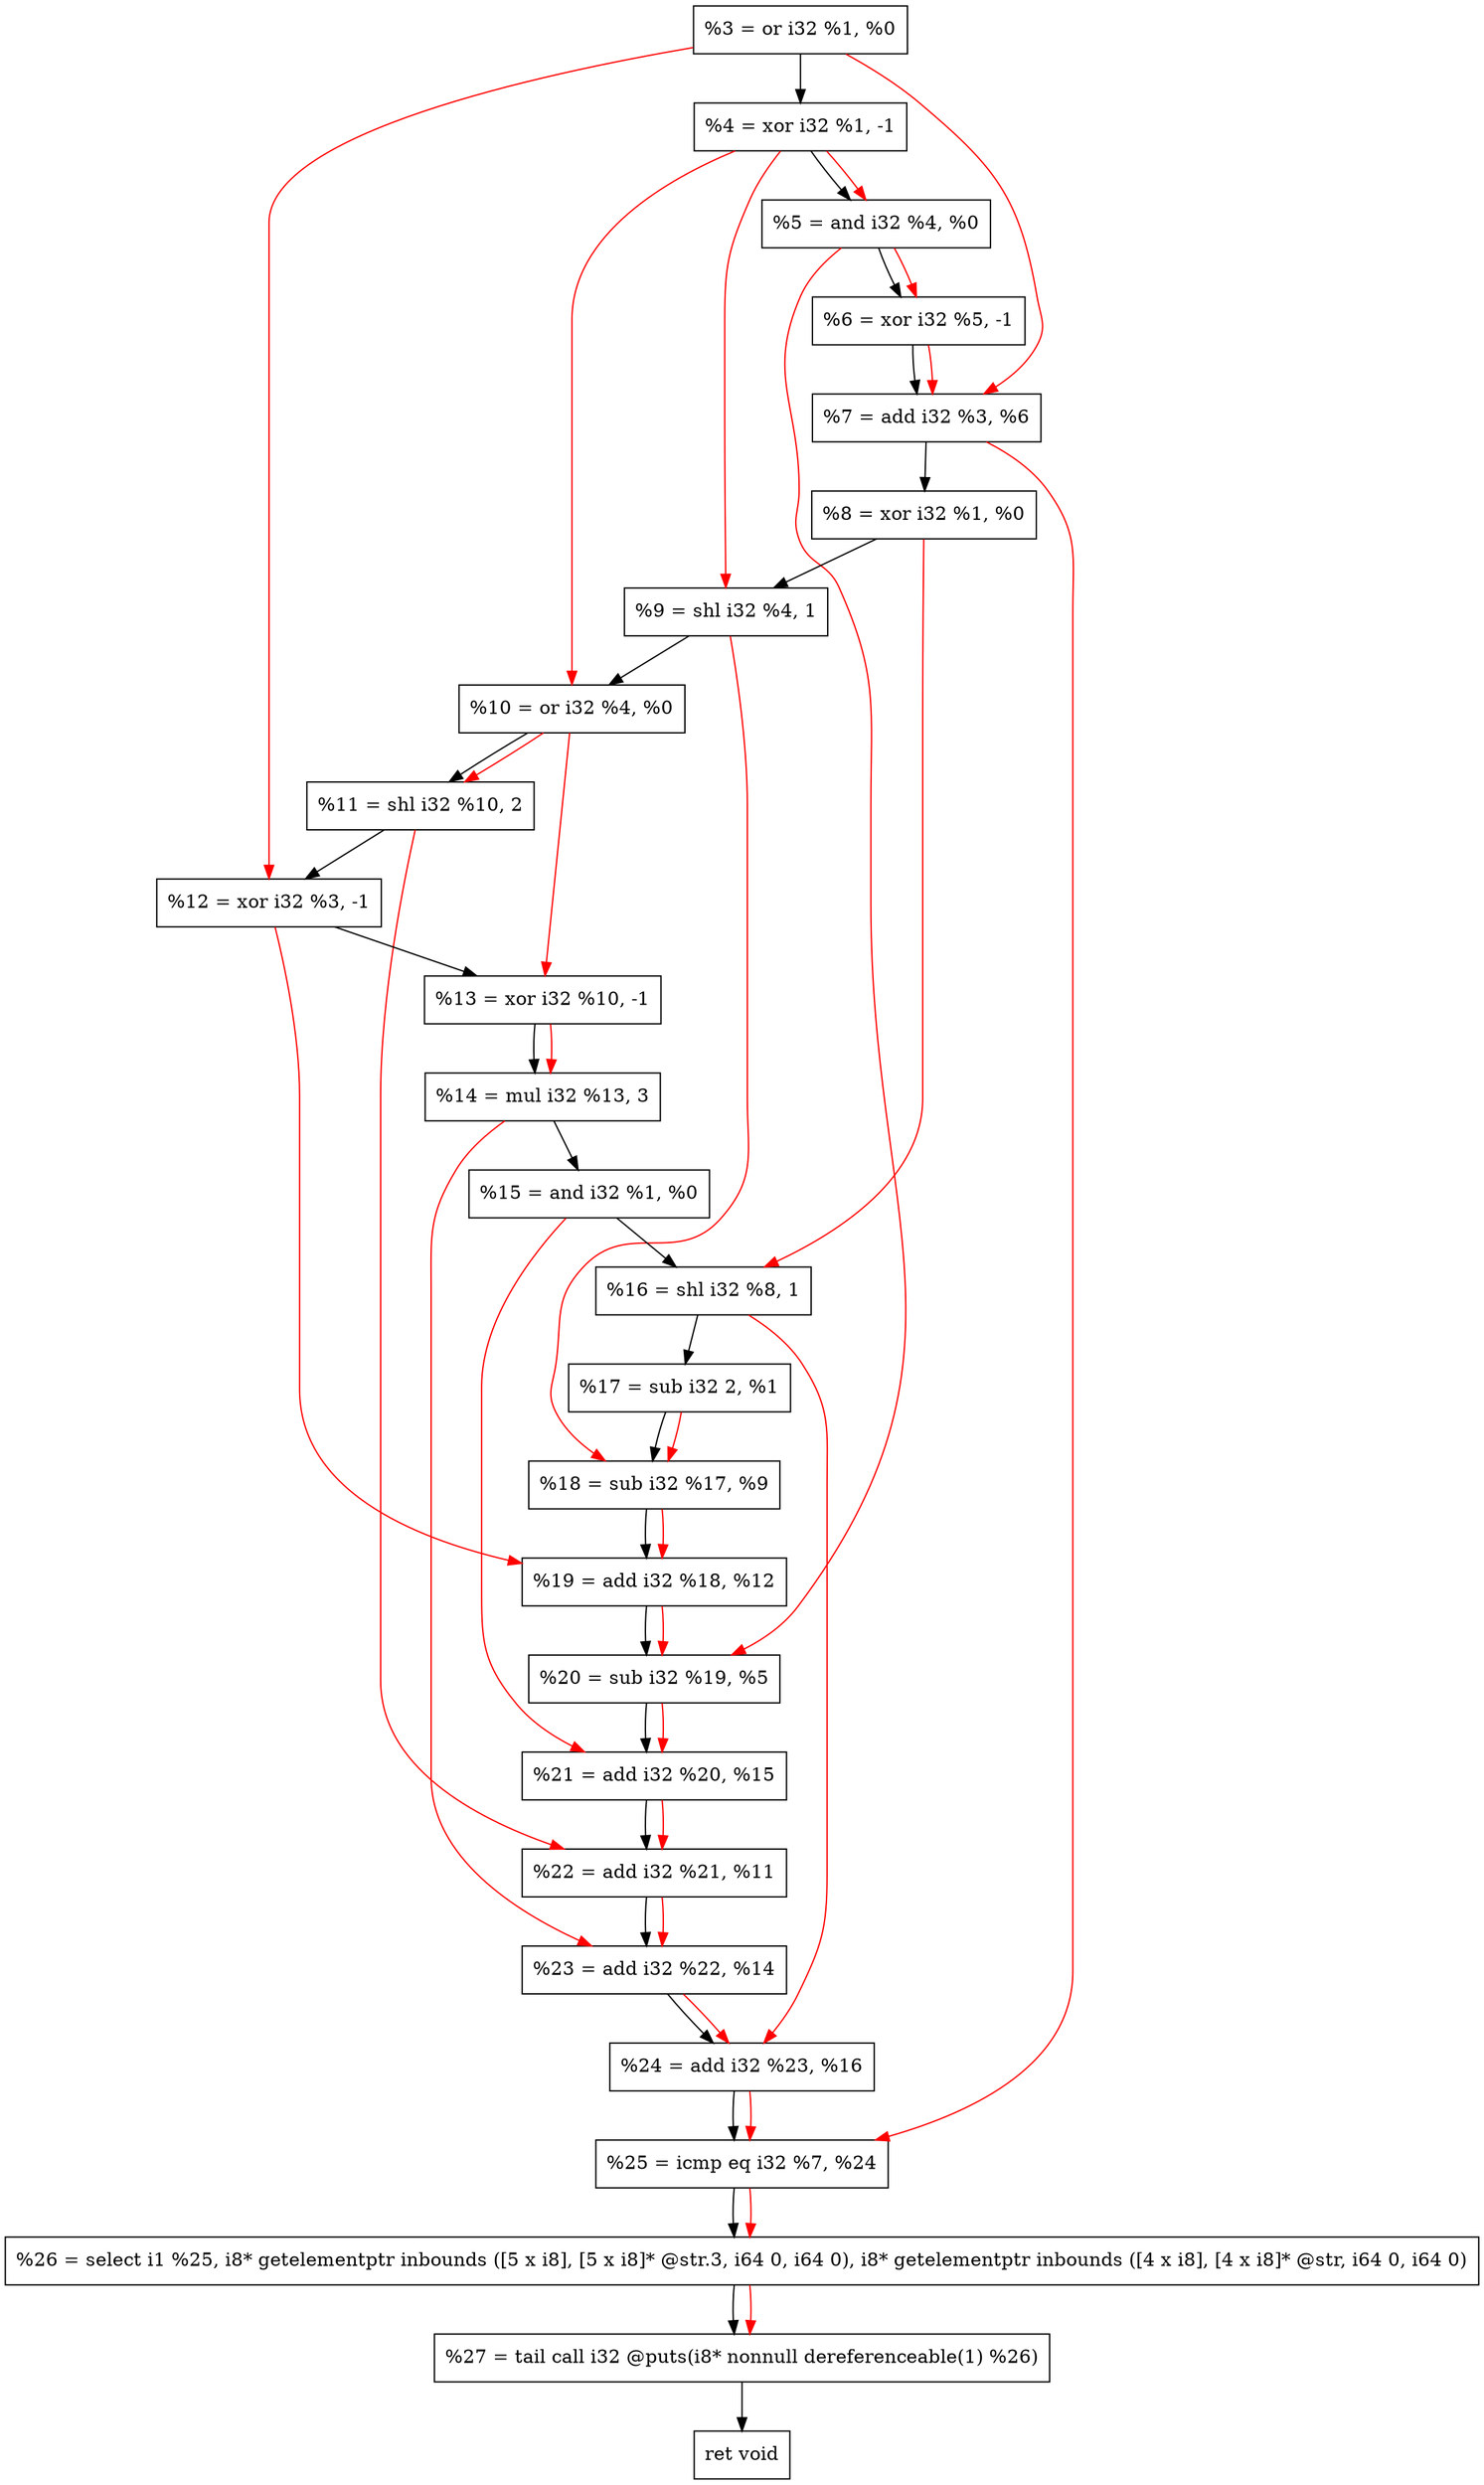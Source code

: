 digraph "DFG for'crackme' function" {
	Node0x555510[shape=record, label="  %3 = or i32 %1, %0"];
	Node0x555bc0[shape=record, label="  %4 = xor i32 %1, -1"];
	Node0x555c80[shape=record, label="  %5 = and i32 %4, %0"];
	Node0x555cf0[shape=record, label="  %6 = xor i32 %5, -1"];
	Node0x555d60[shape=record, label="  %7 = add i32 %3, %6"];
	Node0x555dd0[shape=record, label="  %8 = xor i32 %1, %0"];
	Node0x555e40[shape=record, label="  %9 = shl i32 %4, 1"];
	Node0x555eb0[shape=record, label="  %10 = or i32 %4, %0"];
	Node0x555f50[shape=record, label="  %11 = shl i32 %10, 2"];
	Node0x555fc0[shape=record, label="  %12 = xor i32 %3, -1"];
	Node0x556030[shape=record, label="  %13 = xor i32 %10, -1"];
	Node0x5560d0[shape=record, label="  %14 = mul i32 %13, 3"];
	Node0x556140[shape=record, label="  %15 = and i32 %1, %0"];
	Node0x5561b0[shape=record, label="  %16 = shl i32 %8, 1"];
	Node0x556220[shape=record, label="  %17 = sub i32 2, %1"];
	Node0x556290[shape=record, label="  %18 = sub i32 %17, %9"];
	Node0x556300[shape=record, label="  %19 = add i32 %18, %12"];
	Node0x556370[shape=record, label="  %20 = sub i32 %19, %5"];
	Node0x5563e0[shape=record, label="  %21 = add i32 %20, %15"];
	Node0x556450[shape=record, label="  %22 = add i32 %21, %11"];
	Node0x5564c0[shape=record, label="  %23 = add i32 %22, %14"];
	Node0x556530[shape=record, label="  %24 = add i32 %23, %16"];
	Node0x5565a0[shape=record, label="  %25 = icmp eq i32 %7, %24"];
	Node0x4f6268[shape=record, label="  %26 = select i1 %25, i8* getelementptr inbounds ([5 x i8], [5 x i8]* @str.3, i64 0, i64 0), i8* getelementptr inbounds ([4 x i8], [4 x i8]* @str, i64 0, i64 0)"];
	Node0x556a40[shape=record, label="  %27 = tail call i32 @puts(i8* nonnull dereferenceable(1) %26)"];
	Node0x556a90[shape=record, label="  ret void"];
	Node0x555510 -> Node0x555bc0;
	Node0x555bc0 -> Node0x555c80;
	Node0x555c80 -> Node0x555cf0;
	Node0x555cf0 -> Node0x555d60;
	Node0x555d60 -> Node0x555dd0;
	Node0x555dd0 -> Node0x555e40;
	Node0x555e40 -> Node0x555eb0;
	Node0x555eb0 -> Node0x555f50;
	Node0x555f50 -> Node0x555fc0;
	Node0x555fc0 -> Node0x556030;
	Node0x556030 -> Node0x5560d0;
	Node0x5560d0 -> Node0x556140;
	Node0x556140 -> Node0x5561b0;
	Node0x5561b0 -> Node0x556220;
	Node0x556220 -> Node0x556290;
	Node0x556290 -> Node0x556300;
	Node0x556300 -> Node0x556370;
	Node0x556370 -> Node0x5563e0;
	Node0x5563e0 -> Node0x556450;
	Node0x556450 -> Node0x5564c0;
	Node0x5564c0 -> Node0x556530;
	Node0x556530 -> Node0x5565a0;
	Node0x5565a0 -> Node0x4f6268;
	Node0x4f6268 -> Node0x556a40;
	Node0x556a40 -> Node0x556a90;
edge [color=red]
	Node0x555bc0 -> Node0x555c80;
	Node0x555c80 -> Node0x555cf0;
	Node0x555510 -> Node0x555d60;
	Node0x555cf0 -> Node0x555d60;
	Node0x555bc0 -> Node0x555e40;
	Node0x555bc0 -> Node0x555eb0;
	Node0x555eb0 -> Node0x555f50;
	Node0x555510 -> Node0x555fc0;
	Node0x555eb0 -> Node0x556030;
	Node0x556030 -> Node0x5560d0;
	Node0x555dd0 -> Node0x5561b0;
	Node0x556220 -> Node0x556290;
	Node0x555e40 -> Node0x556290;
	Node0x556290 -> Node0x556300;
	Node0x555fc0 -> Node0x556300;
	Node0x556300 -> Node0x556370;
	Node0x555c80 -> Node0x556370;
	Node0x556370 -> Node0x5563e0;
	Node0x556140 -> Node0x5563e0;
	Node0x5563e0 -> Node0x556450;
	Node0x555f50 -> Node0x556450;
	Node0x556450 -> Node0x5564c0;
	Node0x5560d0 -> Node0x5564c0;
	Node0x5564c0 -> Node0x556530;
	Node0x5561b0 -> Node0x556530;
	Node0x555d60 -> Node0x5565a0;
	Node0x556530 -> Node0x5565a0;
	Node0x5565a0 -> Node0x4f6268;
	Node0x4f6268 -> Node0x556a40;
}
